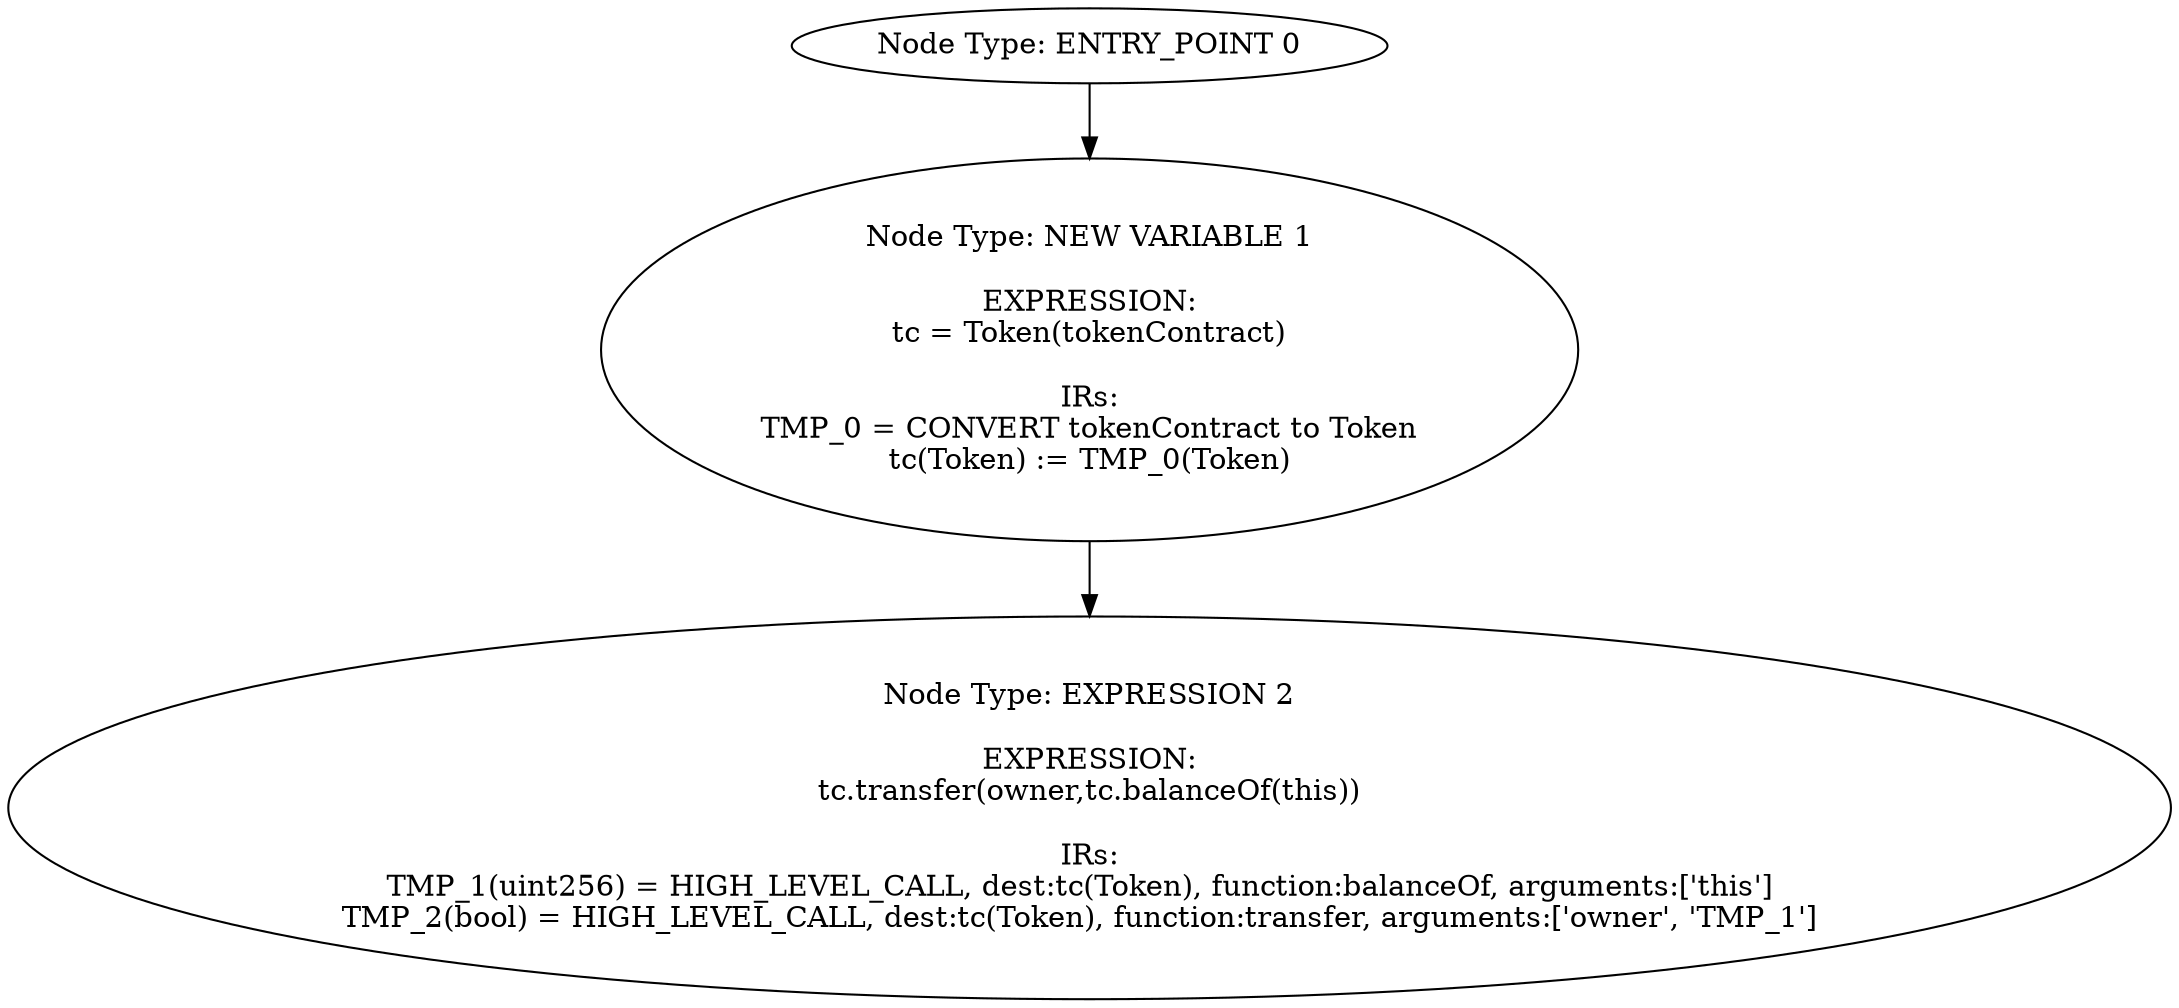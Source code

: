 digraph{
0[label="Node Type: ENTRY_POINT 0
"];
0->1;
1[label="Node Type: NEW VARIABLE 1

EXPRESSION:
tc = Token(tokenContract)

IRs:
TMP_0 = CONVERT tokenContract to Token
tc(Token) := TMP_0(Token)"];
1->2;
2[label="Node Type: EXPRESSION 2

EXPRESSION:
tc.transfer(owner,tc.balanceOf(this))

IRs:
TMP_1(uint256) = HIGH_LEVEL_CALL, dest:tc(Token), function:balanceOf, arguments:['this']  
TMP_2(bool) = HIGH_LEVEL_CALL, dest:tc(Token), function:transfer, arguments:['owner', 'TMP_1']  "];
}

